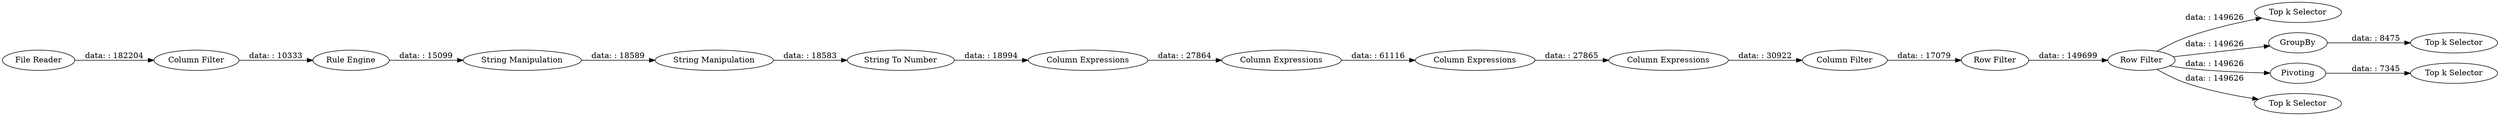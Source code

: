 digraph {
	"1662889944583241111_16" [label="Column Expressions"]
	"1662889944583241111_18" [label="Column Expressions"]
	"1662889944583241111_19" [label="Column Expressions"]
	"-3397304965895955936_20" [label="Column Expressions"]
	"-1743414801546665722_10" [label="String Manipulation"]
	"604360710033624811_24" [label="Row Filter"]
	"-3397304965895955936_28" [label="Top k Selector"]
	"-3397304965895955936_29" [label="Top k Selector"]
	"-3397304965895955936_30" [label="Top k Selector"]
	"-3397304965895955936_3" [label="Column Filter"]
	"-3397304965895955936_22" [label=GroupBy]
	"-1743414801546665722_2" [label="String Manipulation"]
	"-3397304965895955936_27" [label=Pivoting]
	"604360710033624811_21" [label="Column Filter"]
	"-1743414801546665722_6" [label="Rule Engine"]
	"-1743414801546665722_5" [label="String To Number"]
	"-3397304965895955936_1" [label="File Reader"]
	"-3397304965895955936_26" [label="Top k Selector"]
	"604360710033624811_25" [label="Row Filter"]
	"604360710033624811_25" -> "-3397304965895955936_29" [label="data: : 149626"]
	"1662889944583241111_18" -> "1662889944583241111_19" [label="data: : 27865"]
	"604360710033624811_25" -> "-3397304965895955936_22" [label="data: : 149626"]
	"604360710033624811_21" -> "604360710033624811_24" [label="data: : 17079"]
	"604360710033624811_24" -> "604360710033624811_25" [label="data: : 149699"]
	"1662889944583241111_19" -> "604360710033624811_21" [label="data: : 30922"]
	"-3397304965895955936_1" -> "-3397304965895955936_3" [label="data: : 182204"]
	"-1743414801546665722_5" -> "-3397304965895955936_20" [label="data: : 18994"]
	"604360710033624811_25" -> "-3397304965895955936_27" [label="data: : 149626"]
	"1662889944583241111_16" -> "1662889944583241111_18" [label="data: : 61116"]
	"-1743414801546665722_2" -> "-1743414801546665722_10" [label="data: : 18589"]
	"-1743414801546665722_6" -> "-1743414801546665722_2" [label="data: : 15099"]
	"-1743414801546665722_10" -> "-1743414801546665722_5" [label="data: : 18583"]
	"-3397304965895955936_20" -> "1662889944583241111_16" [label="data: : 27864"]
	"-3397304965895955936_3" -> "-1743414801546665722_6" [label="data: : 10333"]
	"604360710033624811_25" -> "-3397304965895955936_26" [label="data: : 149626"]
	"-3397304965895955936_22" -> "-3397304965895955936_28" [label="data: : 8475"]
	"-3397304965895955936_27" -> "-3397304965895955936_30" [label="data: : 7345"]
	rankdir=LR
}

